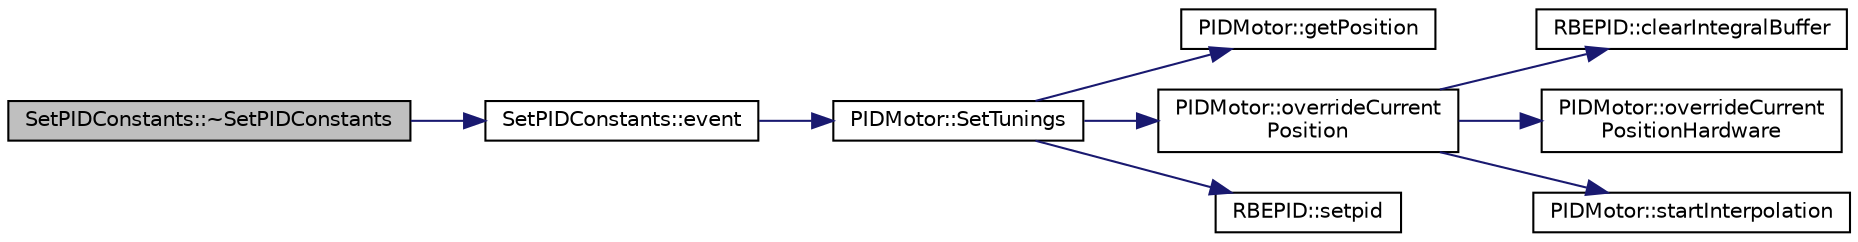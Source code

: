 digraph "SetPIDConstants::~SetPIDConstants"
{
  edge [fontname="Helvetica",fontsize="10",labelfontname="Helvetica",labelfontsize="10"];
  node [fontname="Helvetica",fontsize="10",shape=record];
  rankdir="LR";
  Node1 [label="SetPIDConstants::~SetPIDConstants",height=0.2,width=0.4,color="black", fillcolor="grey75", style="filled", fontcolor="black"];
  Node1 -> Node2 [color="midnightblue",fontsize="10",style="solid",fontname="Helvetica"];
  Node2 [label="SetPIDConstants::event",height=0.2,width=0.4,color="black", fillcolor="white", style="filled",URL="$classSetPIDConstants.html#ac04b38e5bd09f7705231606ca579c3e7"];
  Node2 -> Node3 [color="midnightblue",fontsize="10",style="solid",fontname="Helvetica"];
  Node3 [label="PIDMotor::SetTunings",height=0.2,width=0.4,color="black", fillcolor="white", style="filled",URL="$classPIDMotor.html#a21085deef0fd16f3d8b3668145701a3a"];
  Node3 -> Node4 [color="midnightblue",fontsize="10",style="solid",fontname="Helvetica"];
  Node4 [label="PIDMotor::getPosition",height=0.2,width=0.4,color="black", fillcolor="white", style="filled",URL="$classPIDMotor.html#a804fb78d6d87e55d96d4b798935c8809"];
  Node3 -> Node5 [color="midnightblue",fontsize="10",style="solid",fontname="Helvetica"];
  Node5 [label="PIDMotor::overrideCurrent\lPosition",height=0.2,width=0.4,color="black", fillcolor="white", style="filled",URL="$classPIDMotor.html#a57d2725997f8dfd23af5fdcfd8e97928"];
  Node5 -> Node6 [color="midnightblue",fontsize="10",style="solid",fontname="Helvetica"];
  Node6 [label="RBEPID::clearIntegralBuffer",height=0.2,width=0.4,color="black", fillcolor="white", style="filled",URL="$classRBEPID.html#adc6954f2aaa12295fc58ca1dcfca3dc1"];
  Node5 -> Node7 [color="midnightblue",fontsize="10",style="solid",fontname="Helvetica"];
  Node7 [label="PIDMotor::overrideCurrent\lPositionHardware",height=0.2,width=0.4,color="black", fillcolor="white", style="filled",URL="$classPIDMotor.html#a6a1452c87f6abd3729ec12824a74abca"];
  Node5 -> Node8 [color="midnightblue",fontsize="10",style="solid",fontname="Helvetica"];
  Node8 [label="PIDMotor::startInterpolation",height=0.2,width=0.4,color="black", fillcolor="white", style="filled",URL="$classPIDMotor.html#a0aba3994cd6722646cce3f62a5cc056b"];
  Node3 -> Node9 [color="midnightblue",fontsize="10",style="solid",fontname="Helvetica"];
  Node9 [label="RBEPID::setpid",height=0.2,width=0.4,color="black", fillcolor="white", style="filled",URL="$classRBEPID.html#a38127aaf2918707921b3e8e6c27692f5"];
}
